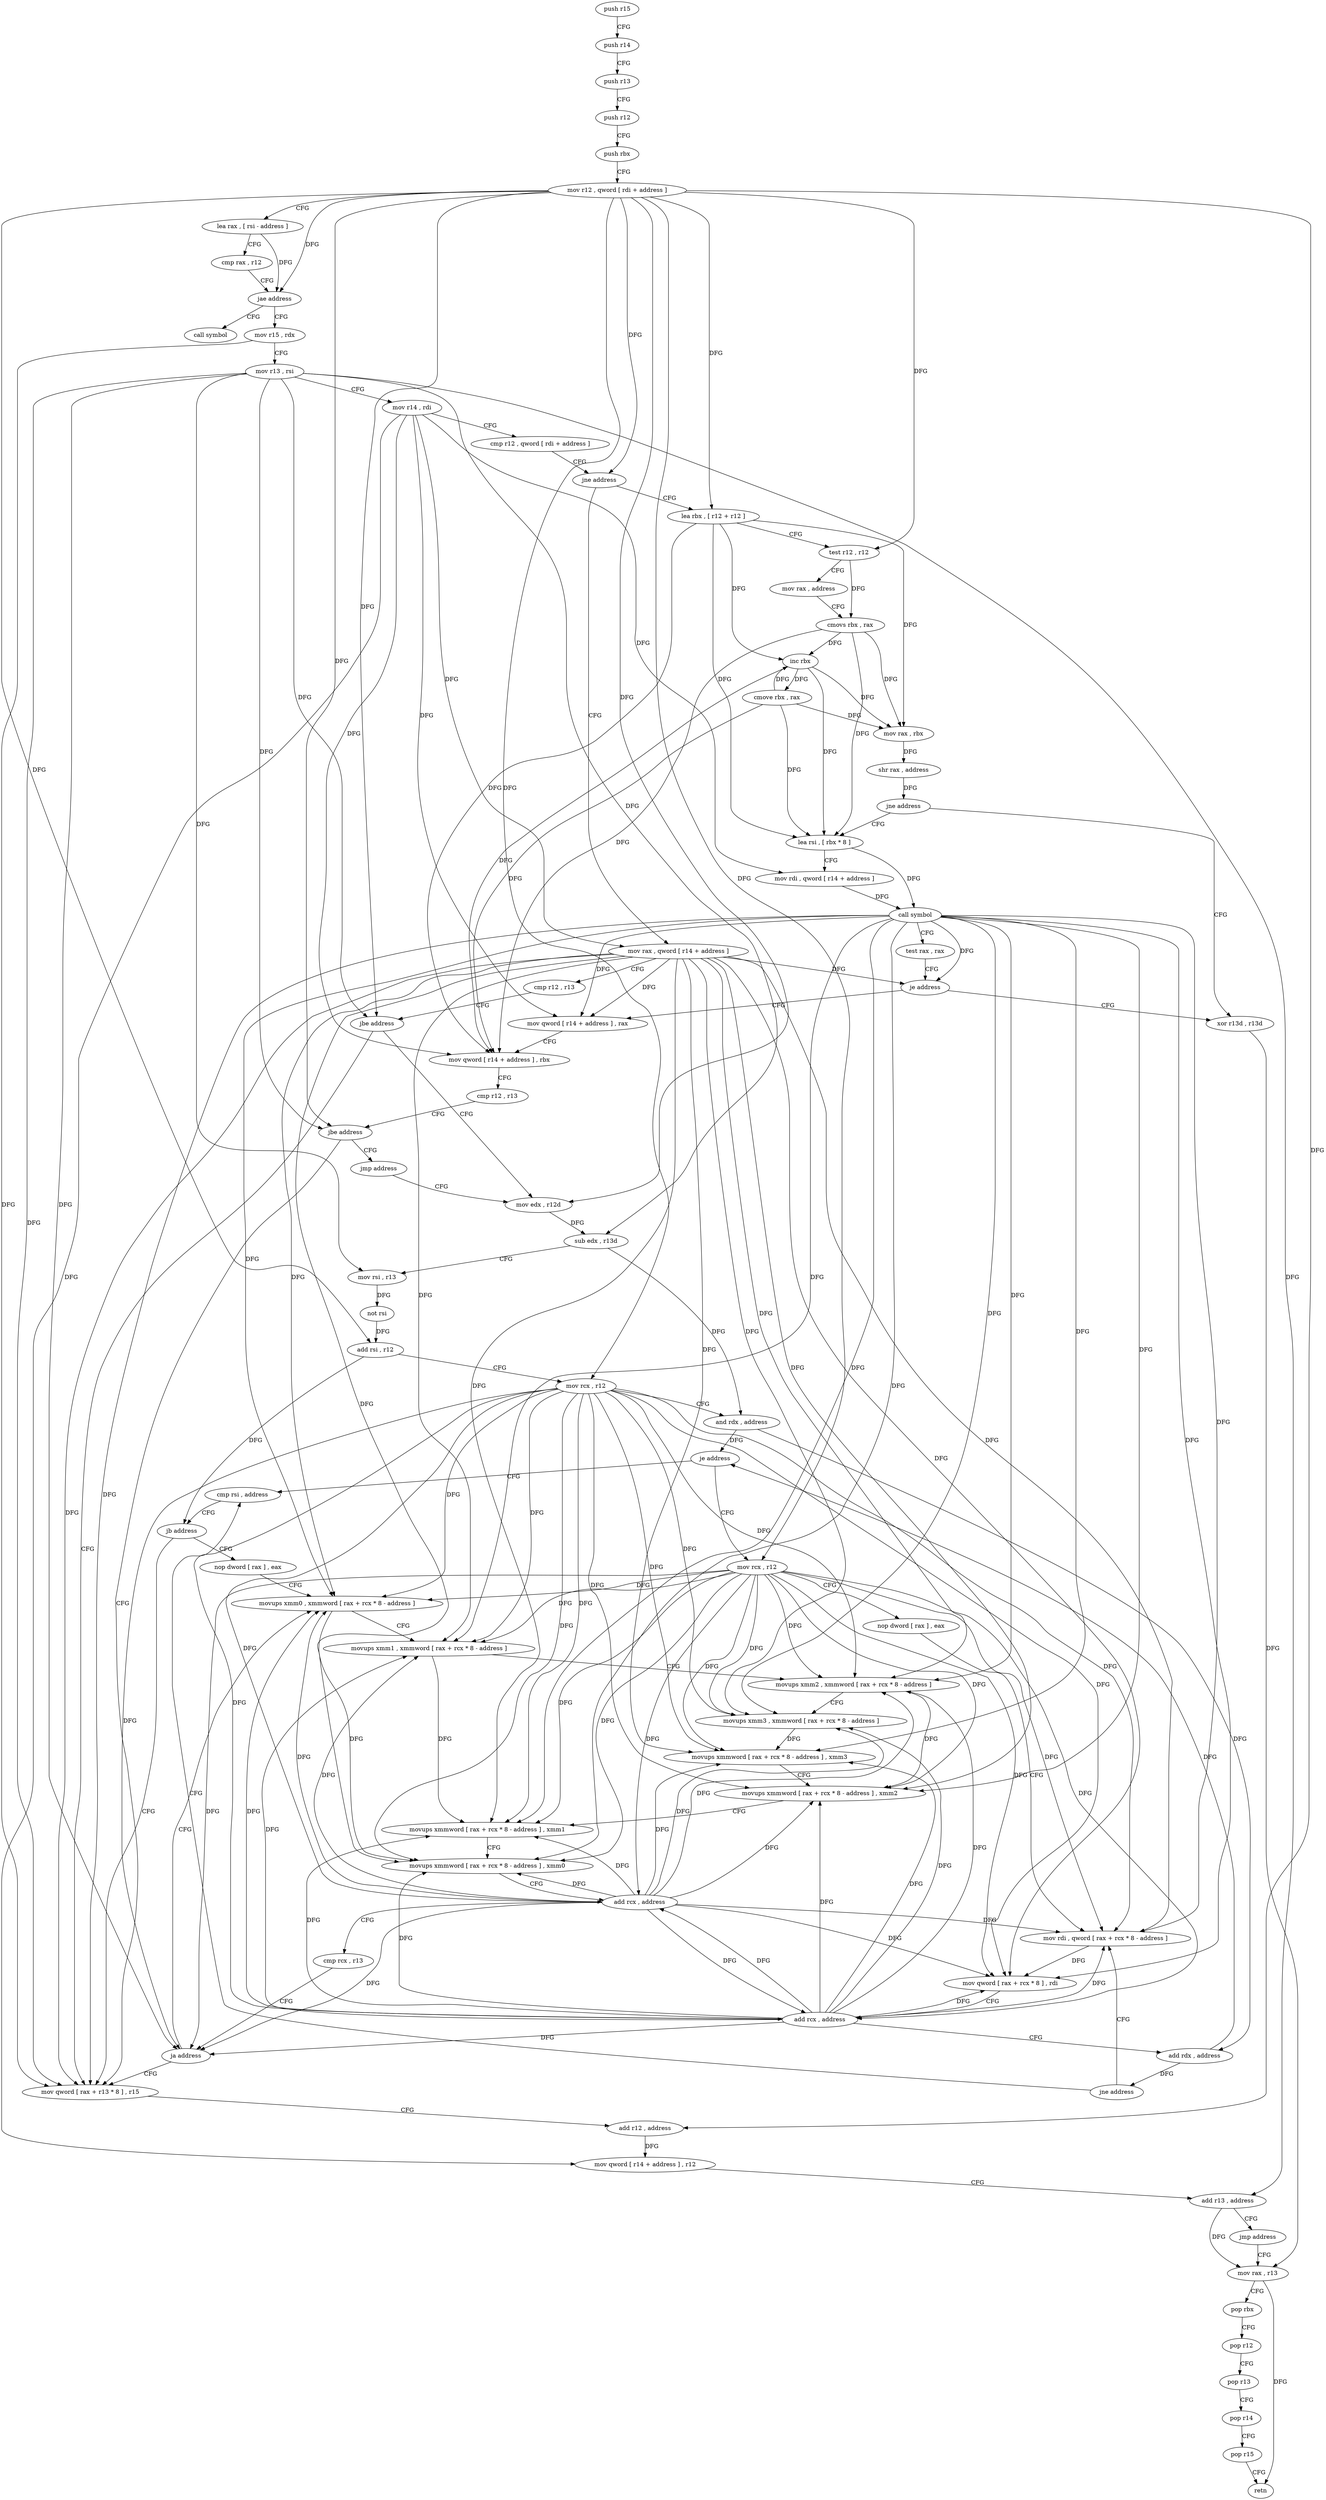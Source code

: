 digraph "func" {
"154784" [label = "push r15" ]
"154786" [label = "push r14" ]
"154788" [label = "push r13" ]
"154790" [label = "push r12" ]
"154792" [label = "push rbx" ]
"154793" [label = "mov r12 , qword [ rdi + address ]" ]
"154797" [label = "lea rax , [ rsi - address ]" ]
"154801" [label = "cmp rax , r12" ]
"154804" [label = "jae address" ]
"155059" [label = "call symbol" ]
"154810" [label = "mov r15 , rdx" ]
"154813" [label = "mov r13 , rsi" ]
"154816" [label = "mov r14 , rdi" ]
"154819" [label = "cmp r12 , qword [ rdi + address ]" ]
"154823" [label = "jne address" ]
"154904" [label = "mov rax , qword [ r14 + address ]" ]
"154825" [label = "lea rbx , [ r12 + r12 ]" ]
"154908" [label = "cmp r12 , r13" ]
"154911" [label = "jbe address" ]
"155025" [label = "mov qword [ rax + r13 * 8 ] , r15" ]
"154913" [label = "mov edx , r12d" ]
"154829" [label = "test r12 , r12" ]
"154832" [label = "mov rax , address" ]
"154839" [label = "cmovs rbx , rax" ]
"154843" [label = "inc rbx" ]
"154846" [label = "cmove rbx , rax" ]
"154850" [label = "mov rax , rbx" ]
"154853" [label = "shr rax , address" ]
"154857" [label = "jne address" ]
"155043" [label = "xor r13d , r13d" ]
"154863" [label = "lea rsi , [ rbx * 8 ]" ]
"155029" [label = "add r12 , address" ]
"155033" [label = "mov qword [ r14 + address ] , r12" ]
"155037" [label = "add r13 , address" ]
"155041" [label = "jmp address" ]
"155046" [label = "mov rax , r13" ]
"154916" [label = "sub edx , r13d" ]
"154919" [label = "mov rsi , r13" ]
"154922" [label = "not rsi" ]
"154925" [label = "add rsi , r12" ]
"154928" [label = "mov rcx , r12" ]
"154931" [label = "and rdx , address" ]
"154935" [label = "je address" ]
"154963" [label = "cmp rsi , address" ]
"154937" [label = "mov rcx , r12" ]
"154871" [label = "mov rdi , qword [ r14 + address ]" ]
"154875" [label = "call symbol" ]
"154880" [label = "test rax , rax" ]
"154883" [label = "je address" ]
"154889" [label = "mov qword [ r14 + address ] , rax" ]
"155049" [label = "pop rbx" ]
"155050" [label = "pop r12" ]
"155052" [label = "pop r13" ]
"155054" [label = "pop r14" ]
"155056" [label = "pop r15" ]
"155058" [label = "retn" ]
"154967" [label = "jb address" ]
"154969" [label = "nop dword [ rax ] , eax" ]
"154940" [label = "nop dword [ rax ] , eax" ]
"154944" [label = "mov rdi , qword [ rax + rcx * 8 - address ]" ]
"154893" [label = "mov qword [ r14 + address ] , rbx" ]
"154897" [label = "cmp r12 , r13" ]
"154900" [label = "jbe address" ]
"154902" [label = "jmp address" ]
"154976" [label = "movups xmm0 , xmmword [ rax + rcx * 8 - address ]" ]
"154949" [label = "mov qword [ rax + rcx * 8 ] , rdi" ]
"154953" [label = "add rcx , address" ]
"154957" [label = "add rdx , address" ]
"154961" [label = "jne address" ]
"154981" [label = "movups xmm1 , xmmword [ rax + rcx * 8 - address ]" ]
"154986" [label = "movups xmm2 , xmmword [ rax + rcx * 8 - address ]" ]
"154991" [label = "movups xmm3 , xmmword [ rax + rcx * 8 - address ]" ]
"154996" [label = "movups xmmword [ rax + rcx * 8 - address ] , xmm3" ]
"155001" [label = "movups xmmword [ rax + rcx * 8 - address ] , xmm2" ]
"155006" [label = "movups xmmword [ rax + rcx * 8 - address ] , xmm1" ]
"155011" [label = "movups xmmword [ rax + rcx * 8 - address ] , xmm0" ]
"155016" [label = "add rcx , address" ]
"155020" [label = "cmp rcx , r13" ]
"155023" [label = "ja address" ]
"154784" -> "154786" [ label = "CFG" ]
"154786" -> "154788" [ label = "CFG" ]
"154788" -> "154790" [ label = "CFG" ]
"154790" -> "154792" [ label = "CFG" ]
"154792" -> "154793" [ label = "CFG" ]
"154793" -> "154797" [ label = "CFG" ]
"154793" -> "154804" [ label = "DFG" ]
"154793" -> "154823" [ label = "DFG" ]
"154793" -> "154911" [ label = "DFG" ]
"154793" -> "154825" [ label = "DFG" ]
"154793" -> "154829" [ label = "DFG" ]
"154793" -> "155029" [ label = "DFG" ]
"154793" -> "154913" [ label = "DFG" ]
"154793" -> "154925" [ label = "DFG" ]
"154793" -> "154928" [ label = "DFG" ]
"154793" -> "154937" [ label = "DFG" ]
"154793" -> "154900" [ label = "DFG" ]
"154797" -> "154801" [ label = "CFG" ]
"154797" -> "154804" [ label = "DFG" ]
"154801" -> "154804" [ label = "CFG" ]
"154804" -> "155059" [ label = "CFG" ]
"154804" -> "154810" [ label = "CFG" ]
"154810" -> "154813" [ label = "CFG" ]
"154810" -> "155025" [ label = "DFG" ]
"154813" -> "154816" [ label = "CFG" ]
"154813" -> "154911" [ label = "DFG" ]
"154813" -> "155025" [ label = "DFG" ]
"154813" -> "155037" [ label = "DFG" ]
"154813" -> "154916" [ label = "DFG" ]
"154813" -> "154919" [ label = "DFG" ]
"154813" -> "155023" [ label = "DFG" ]
"154813" -> "154900" [ label = "DFG" ]
"154816" -> "154819" [ label = "CFG" ]
"154816" -> "154904" [ label = "DFG" ]
"154816" -> "155033" [ label = "DFG" ]
"154816" -> "154871" [ label = "DFG" ]
"154816" -> "154889" [ label = "DFG" ]
"154816" -> "154893" [ label = "DFG" ]
"154819" -> "154823" [ label = "CFG" ]
"154823" -> "154904" [ label = "CFG" ]
"154823" -> "154825" [ label = "CFG" ]
"154904" -> "154908" [ label = "CFG" ]
"154904" -> "155025" [ label = "DFG" ]
"154904" -> "154944" [ label = "DFG" ]
"154904" -> "154949" [ label = "DFG" ]
"154904" -> "154883" [ label = "DFG" ]
"154904" -> "154976" [ label = "DFG" ]
"154904" -> "154981" [ label = "DFG" ]
"154904" -> "154986" [ label = "DFG" ]
"154904" -> "154991" [ label = "DFG" ]
"154904" -> "154996" [ label = "DFG" ]
"154904" -> "155001" [ label = "DFG" ]
"154904" -> "155006" [ label = "DFG" ]
"154904" -> "155011" [ label = "DFG" ]
"154904" -> "154889" [ label = "DFG" ]
"154825" -> "154829" [ label = "CFG" ]
"154825" -> "154843" [ label = "DFG" ]
"154825" -> "154850" [ label = "DFG" ]
"154825" -> "154863" [ label = "DFG" ]
"154825" -> "154893" [ label = "DFG" ]
"154908" -> "154911" [ label = "CFG" ]
"154911" -> "155025" [ label = "CFG" ]
"154911" -> "154913" [ label = "CFG" ]
"155025" -> "155029" [ label = "CFG" ]
"154913" -> "154916" [ label = "DFG" ]
"154829" -> "154832" [ label = "CFG" ]
"154829" -> "154839" [ label = "DFG" ]
"154832" -> "154839" [ label = "CFG" ]
"154839" -> "154843" [ label = "DFG" ]
"154839" -> "154850" [ label = "DFG" ]
"154839" -> "154863" [ label = "DFG" ]
"154839" -> "154893" [ label = "DFG" ]
"154843" -> "154846" [ label = "DFG" ]
"154843" -> "154850" [ label = "DFG" ]
"154843" -> "154863" [ label = "DFG" ]
"154843" -> "154893" [ label = "DFG" ]
"154846" -> "154850" [ label = "DFG" ]
"154846" -> "154843" [ label = "DFG" ]
"154846" -> "154863" [ label = "DFG" ]
"154846" -> "154893" [ label = "DFG" ]
"154850" -> "154853" [ label = "DFG" ]
"154853" -> "154857" [ label = "DFG" ]
"154857" -> "155043" [ label = "CFG" ]
"154857" -> "154863" [ label = "CFG" ]
"155043" -> "155046" [ label = "DFG" ]
"154863" -> "154871" [ label = "CFG" ]
"154863" -> "154875" [ label = "DFG" ]
"155029" -> "155033" [ label = "DFG" ]
"155033" -> "155037" [ label = "CFG" ]
"155037" -> "155041" [ label = "CFG" ]
"155037" -> "155046" [ label = "DFG" ]
"155041" -> "155046" [ label = "CFG" ]
"155046" -> "155049" [ label = "CFG" ]
"155046" -> "155058" [ label = "DFG" ]
"154916" -> "154919" [ label = "CFG" ]
"154916" -> "154931" [ label = "DFG" ]
"154919" -> "154922" [ label = "DFG" ]
"154922" -> "154925" [ label = "DFG" ]
"154925" -> "154928" [ label = "CFG" ]
"154925" -> "154967" [ label = "DFG" ]
"154928" -> "154931" [ label = "CFG" ]
"154928" -> "154944" [ label = "DFG" ]
"154928" -> "154949" [ label = "DFG" ]
"154928" -> "154953" [ label = "DFG" ]
"154928" -> "154976" [ label = "DFG" ]
"154928" -> "154981" [ label = "DFG" ]
"154928" -> "154986" [ label = "DFG" ]
"154928" -> "154991" [ label = "DFG" ]
"154928" -> "154996" [ label = "DFG" ]
"154928" -> "155001" [ label = "DFG" ]
"154928" -> "155006" [ label = "DFG" ]
"154928" -> "155011" [ label = "DFG" ]
"154928" -> "155016" [ label = "DFG" ]
"154928" -> "155023" [ label = "DFG" ]
"154931" -> "154935" [ label = "DFG" ]
"154931" -> "154957" [ label = "DFG" ]
"154935" -> "154963" [ label = "CFG" ]
"154935" -> "154937" [ label = "CFG" ]
"154963" -> "154967" [ label = "CFG" ]
"154937" -> "154940" [ label = "CFG" ]
"154937" -> "154944" [ label = "DFG" ]
"154937" -> "154949" [ label = "DFG" ]
"154937" -> "154953" [ label = "DFG" ]
"154937" -> "154976" [ label = "DFG" ]
"154937" -> "154981" [ label = "DFG" ]
"154937" -> "154986" [ label = "DFG" ]
"154937" -> "154991" [ label = "DFG" ]
"154937" -> "154996" [ label = "DFG" ]
"154937" -> "155001" [ label = "DFG" ]
"154937" -> "155006" [ label = "DFG" ]
"154937" -> "155011" [ label = "DFG" ]
"154937" -> "155016" [ label = "DFG" ]
"154937" -> "155023" [ label = "DFG" ]
"154871" -> "154875" [ label = "DFG" ]
"154875" -> "154880" [ label = "CFG" ]
"154875" -> "155025" [ label = "DFG" ]
"154875" -> "154944" [ label = "DFG" ]
"154875" -> "154949" [ label = "DFG" ]
"154875" -> "154883" [ label = "DFG" ]
"154875" -> "154976" [ label = "DFG" ]
"154875" -> "154981" [ label = "DFG" ]
"154875" -> "154986" [ label = "DFG" ]
"154875" -> "154991" [ label = "DFG" ]
"154875" -> "154996" [ label = "DFG" ]
"154875" -> "155001" [ label = "DFG" ]
"154875" -> "155006" [ label = "DFG" ]
"154875" -> "155011" [ label = "DFG" ]
"154875" -> "154889" [ label = "DFG" ]
"154880" -> "154883" [ label = "CFG" ]
"154883" -> "155043" [ label = "CFG" ]
"154883" -> "154889" [ label = "CFG" ]
"154889" -> "154893" [ label = "CFG" ]
"155049" -> "155050" [ label = "CFG" ]
"155050" -> "155052" [ label = "CFG" ]
"155052" -> "155054" [ label = "CFG" ]
"155054" -> "155056" [ label = "CFG" ]
"155056" -> "155058" [ label = "CFG" ]
"154967" -> "155025" [ label = "CFG" ]
"154967" -> "154969" [ label = "CFG" ]
"154969" -> "154976" [ label = "CFG" ]
"154940" -> "154944" [ label = "CFG" ]
"154944" -> "154949" [ label = "DFG" ]
"154893" -> "154897" [ label = "CFG" ]
"154897" -> "154900" [ label = "CFG" ]
"154900" -> "155025" [ label = "CFG" ]
"154900" -> "154902" [ label = "CFG" ]
"154902" -> "154913" [ label = "CFG" ]
"154976" -> "154981" [ label = "CFG" ]
"154976" -> "155011" [ label = "DFG" ]
"154949" -> "154953" [ label = "CFG" ]
"154953" -> "154957" [ label = "CFG" ]
"154953" -> "154944" [ label = "DFG" ]
"154953" -> "154949" [ label = "DFG" ]
"154953" -> "154976" [ label = "DFG" ]
"154953" -> "154981" [ label = "DFG" ]
"154953" -> "154986" [ label = "DFG" ]
"154953" -> "154991" [ label = "DFG" ]
"154953" -> "154996" [ label = "DFG" ]
"154953" -> "155001" [ label = "DFG" ]
"154953" -> "155006" [ label = "DFG" ]
"154953" -> "155011" [ label = "DFG" ]
"154953" -> "155016" [ label = "DFG" ]
"154953" -> "155023" [ label = "DFG" ]
"154957" -> "154961" [ label = "DFG" ]
"154957" -> "154935" [ label = "DFG" ]
"154961" -> "154944" [ label = "CFG" ]
"154961" -> "154963" [ label = "CFG" ]
"154981" -> "154986" [ label = "CFG" ]
"154981" -> "155006" [ label = "DFG" ]
"154986" -> "154991" [ label = "CFG" ]
"154986" -> "155001" [ label = "DFG" ]
"154991" -> "154996" [ label = "DFG" ]
"154996" -> "155001" [ label = "CFG" ]
"155001" -> "155006" [ label = "CFG" ]
"155006" -> "155011" [ label = "CFG" ]
"155011" -> "155016" [ label = "CFG" ]
"155016" -> "155020" [ label = "CFG" ]
"155016" -> "154944" [ label = "DFG" ]
"155016" -> "154953" [ label = "DFG" ]
"155016" -> "154976" [ label = "DFG" ]
"155016" -> "154981" [ label = "DFG" ]
"155016" -> "154986" [ label = "DFG" ]
"155016" -> "154991" [ label = "DFG" ]
"155016" -> "154949" [ label = "DFG" ]
"155016" -> "154996" [ label = "DFG" ]
"155016" -> "155001" [ label = "DFG" ]
"155016" -> "155006" [ label = "DFG" ]
"155016" -> "155011" [ label = "DFG" ]
"155016" -> "155023" [ label = "DFG" ]
"155020" -> "155023" [ label = "CFG" ]
"155023" -> "154976" [ label = "CFG" ]
"155023" -> "155025" [ label = "CFG" ]
}
